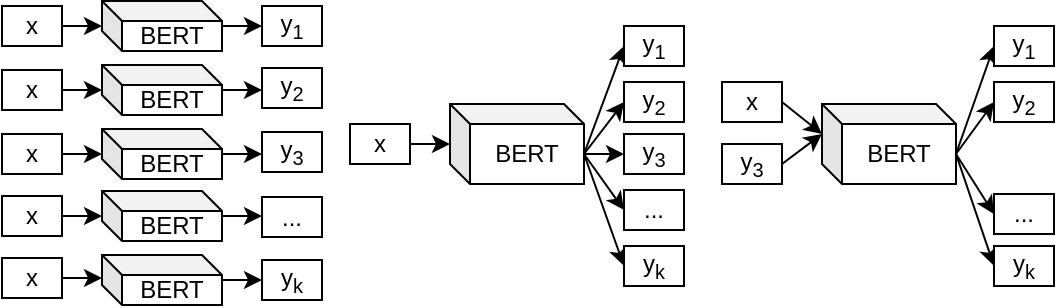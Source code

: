 <mxfile version="15.5.0" type="device"><diagram id="JYaRcw_FLZsF_1Qq-v1X" name="Page-1"><mxGraphModel dx="665" dy="333" grid="1" gridSize="10" guides="1" tooltips="1" connect="1" arrows="1" fold="1" page="1" pageScale="1" pageWidth="1654" pageHeight="1169" math="0" shadow="0"><root><mxCell id="0"/><mxCell id="1" parent="0"/><mxCell id="IELfR_4LVfiTC2vspQsf-15" value="y&lt;sub&gt;1&lt;/sub&gt;" style="rounded=0;whiteSpace=wrap;html=1;" vertex="1" parent="1"><mxGeometry x="780" y="276" width="30" height="20" as="geometry"/></mxCell><mxCell id="IELfR_4LVfiTC2vspQsf-16" value="y&lt;sub&gt;2&lt;/sub&gt;" style="rounded=0;whiteSpace=wrap;html=1;" vertex="1" parent="1"><mxGeometry x="780" y="307" width="30" height="20" as="geometry"/></mxCell><mxCell id="IELfR_4LVfiTC2vspQsf-17" value="y&lt;sub&gt;3&lt;span style=&quot;white-space: pre&quot;&gt;&lt;/span&gt;&lt;/sub&gt;" style="rounded=0;whiteSpace=wrap;html=1;" vertex="1" parent="1"><mxGeometry x="780" y="339" width="30" height="20" as="geometry"/></mxCell><mxCell id="IELfR_4LVfiTC2vspQsf-18" value="..." style="rounded=0;whiteSpace=wrap;html=1;" vertex="1" parent="1"><mxGeometry x="780" y="371.5" width="30" height="20" as="geometry"/></mxCell><mxCell id="IELfR_4LVfiTC2vspQsf-19" value="y&lt;sub&gt;k&lt;/sub&gt;" style="rounded=0;whiteSpace=wrap;html=1;" vertex="1" parent="1"><mxGeometry x="780" y="403" width="30" height="20" as="geometry"/></mxCell><mxCell id="IELfR_4LVfiTC2vspQsf-74" style="edgeStyle=none;rounded=0;orthogonalLoop=1;jettySize=auto;html=1;" edge="1" parent="1" source="IELfR_4LVfiTC2vspQsf-36" target="IELfR_4LVfiTC2vspQsf-72"><mxGeometry relative="1" as="geometry"/></mxCell><mxCell id="IELfR_4LVfiTC2vspQsf-36" value="x" style="rounded=0;whiteSpace=wrap;html=1;" vertex="1" parent="1"><mxGeometry x="650" y="276" width="30" height="20" as="geometry"/></mxCell><mxCell id="IELfR_4LVfiTC2vspQsf-59" style="edgeStyle=none;rounded=0;orthogonalLoop=1;jettySize=auto;html=1;exitX=0;exitY=0;exitDx=67;exitDy=25;exitPerimeter=0;entryX=0;entryY=0.5;entryDx=0;entryDy=0;" edge="1" source="IELfR_4LVfiTC2vspQsf-64" target="IELfR_4LVfiTC2vspQsf-67" parent="1"><mxGeometry relative="1" as="geometry"/></mxCell><mxCell id="IELfR_4LVfiTC2vspQsf-60" style="edgeStyle=none;rounded=0;orthogonalLoop=1;jettySize=auto;html=1;exitX=0;exitY=0;exitDx=67;exitDy=25;exitPerimeter=0;entryX=0;entryY=0.5;entryDx=0;entryDy=0;" edge="1" source="IELfR_4LVfiTC2vspQsf-64" target="IELfR_4LVfiTC2vspQsf-66" parent="1"><mxGeometry relative="1" as="geometry"/></mxCell><mxCell id="IELfR_4LVfiTC2vspQsf-61" style="edgeStyle=none;rounded=0;orthogonalLoop=1;jettySize=auto;html=1;exitX=0;exitY=0;exitDx=67;exitDy=25;exitPerimeter=0;entryX=0;entryY=0.5;entryDx=0;entryDy=0;" edge="1" source="IELfR_4LVfiTC2vspQsf-64" target="IELfR_4LVfiTC2vspQsf-65" parent="1"><mxGeometry relative="1" as="geometry"/></mxCell><mxCell id="IELfR_4LVfiTC2vspQsf-62" style="edgeStyle=none;rounded=0;orthogonalLoop=1;jettySize=auto;html=1;exitX=0;exitY=0;exitDx=67;exitDy=25;exitPerimeter=0;entryX=0;entryY=0.5;entryDx=0;entryDy=0;" edge="1" source="IELfR_4LVfiTC2vspQsf-64" target="IELfR_4LVfiTC2vspQsf-68" parent="1"><mxGeometry relative="1" as="geometry"/></mxCell><mxCell id="IELfR_4LVfiTC2vspQsf-63" style="edgeStyle=none;rounded=0;orthogonalLoop=1;jettySize=auto;html=1;exitX=0;exitY=0;exitDx=67;exitDy=25;exitPerimeter=0;entryX=0;entryY=0.5;entryDx=0;entryDy=0;" edge="1" source="IELfR_4LVfiTC2vspQsf-64" target="IELfR_4LVfiTC2vspQsf-69" parent="1"><mxGeometry relative="1" as="geometry"/></mxCell><mxCell id="IELfR_4LVfiTC2vspQsf-64" value="BERT" style="shape=cube;whiteSpace=wrap;html=1;boundedLbl=1;backgroundOutline=1;darkOpacity=0.05;darkOpacity2=0.1;size=10;direction=east;" vertex="1" parent="1"><mxGeometry x="874" y="325" width="67" height="40" as="geometry"/></mxCell><mxCell id="IELfR_4LVfiTC2vspQsf-65" value="y&lt;sub&gt;1&lt;/sub&gt;" style="rounded=0;whiteSpace=wrap;html=1;" vertex="1" parent="1"><mxGeometry x="961" y="286" width="30" height="20" as="geometry"/></mxCell><mxCell id="IELfR_4LVfiTC2vspQsf-66" value="y&lt;sub&gt;2&lt;/sub&gt;" style="rounded=0;whiteSpace=wrap;html=1;" vertex="1" parent="1"><mxGeometry x="961" y="314" width="30" height="20" as="geometry"/></mxCell><mxCell id="IELfR_4LVfiTC2vspQsf-67" value="y&lt;sub&gt;3&lt;span style=&quot;white-space: pre&quot;&gt;&lt;/span&gt;&lt;/sub&gt;" style="rounded=0;whiteSpace=wrap;html=1;" vertex="1" parent="1"><mxGeometry x="961" y="340" width="30" height="20" as="geometry"/></mxCell><mxCell id="IELfR_4LVfiTC2vspQsf-68" value="..." style="rounded=0;whiteSpace=wrap;html=1;" vertex="1" parent="1"><mxGeometry x="961" y="368" width="30" height="20" as="geometry"/></mxCell><mxCell id="IELfR_4LVfiTC2vspQsf-69" value="y&lt;sub&gt;k&lt;/sub&gt;" style="rounded=0;whiteSpace=wrap;html=1;" vertex="1" parent="1"><mxGeometry x="961" y="396" width="30" height="20" as="geometry"/></mxCell><mxCell id="IELfR_4LVfiTC2vspQsf-70" style="edgeStyle=none;rounded=0;orthogonalLoop=1;jettySize=auto;html=1;exitX=1;exitY=0.5;exitDx=0;exitDy=0;entryX=0;entryY=0;entryDx=0;entryDy=20;entryPerimeter=0;" edge="1" source="IELfR_4LVfiTC2vspQsf-71" target="IELfR_4LVfiTC2vspQsf-64" parent="1"><mxGeometry relative="1" as="geometry"/></mxCell><mxCell id="IELfR_4LVfiTC2vspQsf-71" value="x" style="rounded=0;whiteSpace=wrap;html=1;" vertex="1" parent="1"><mxGeometry x="824" y="335" width="30" height="20" as="geometry"/></mxCell><mxCell id="IELfR_4LVfiTC2vspQsf-73" style="edgeStyle=none;rounded=0;orthogonalLoop=1;jettySize=auto;html=1;entryX=0;entryY=0.5;entryDx=0;entryDy=0;" edge="1" parent="1" source="IELfR_4LVfiTC2vspQsf-72" target="IELfR_4LVfiTC2vspQsf-15"><mxGeometry relative="1" as="geometry"/></mxCell><mxCell id="IELfR_4LVfiTC2vspQsf-72" value="BERT" style="shape=cube;whiteSpace=wrap;html=1;boundedLbl=1;backgroundOutline=1;darkOpacity=0.05;darkOpacity2=0.1;size=10;direction=east;" vertex="1" parent="1"><mxGeometry x="700" y="273.5" width="60" height="25" as="geometry"/></mxCell><mxCell id="IELfR_4LVfiTC2vspQsf-80" style="edgeStyle=none;rounded=0;orthogonalLoop=1;jettySize=auto;html=1;" edge="1" source="IELfR_4LVfiTC2vspQsf-81" target="IELfR_4LVfiTC2vspQsf-83" parent="1"><mxGeometry relative="1" as="geometry"/></mxCell><mxCell id="IELfR_4LVfiTC2vspQsf-81" value="x" style="rounded=0;whiteSpace=wrap;html=1;" vertex="1" parent="1"><mxGeometry x="650" y="308" width="30" height="20" as="geometry"/></mxCell><mxCell id="IELfR_4LVfiTC2vspQsf-82" style="edgeStyle=none;rounded=0;orthogonalLoop=1;jettySize=auto;html=1;entryX=0;entryY=0.5;entryDx=0;entryDy=0;" edge="1" source="IELfR_4LVfiTC2vspQsf-83" parent="1"><mxGeometry relative="1" as="geometry"><mxPoint x="780" y="318" as="targetPoint"/></mxGeometry></mxCell><mxCell id="IELfR_4LVfiTC2vspQsf-83" value="BERT" style="shape=cube;whiteSpace=wrap;html=1;boundedLbl=1;backgroundOutline=1;darkOpacity=0.05;darkOpacity2=0.1;size=10;direction=east;" vertex="1" parent="1"><mxGeometry x="700" y="305.5" width="60" height="25" as="geometry"/></mxCell><mxCell id="IELfR_4LVfiTC2vspQsf-84" style="edgeStyle=none;rounded=0;orthogonalLoop=1;jettySize=auto;html=1;" edge="1" source="IELfR_4LVfiTC2vspQsf-85" target="IELfR_4LVfiTC2vspQsf-87" parent="1"><mxGeometry relative="1" as="geometry"/></mxCell><mxCell id="IELfR_4LVfiTC2vspQsf-85" value="x" style="rounded=0;whiteSpace=wrap;html=1;" vertex="1" parent="1"><mxGeometry x="650" y="340" width="30" height="20" as="geometry"/></mxCell><mxCell id="IELfR_4LVfiTC2vspQsf-86" style="edgeStyle=none;rounded=0;orthogonalLoop=1;jettySize=auto;html=1;entryX=0;entryY=0.5;entryDx=0;entryDy=0;" edge="1" source="IELfR_4LVfiTC2vspQsf-87" parent="1"><mxGeometry relative="1" as="geometry"><mxPoint x="780" y="350" as="targetPoint"/></mxGeometry></mxCell><mxCell id="IELfR_4LVfiTC2vspQsf-87" value="BERT" style="shape=cube;whiteSpace=wrap;html=1;boundedLbl=1;backgroundOutline=1;darkOpacity=0.05;darkOpacity2=0.1;size=10;direction=east;" vertex="1" parent="1"><mxGeometry x="700" y="337.5" width="60" height="25" as="geometry"/></mxCell><mxCell id="IELfR_4LVfiTC2vspQsf-88" style="edgeStyle=none;rounded=0;orthogonalLoop=1;jettySize=auto;html=1;" edge="1" source="IELfR_4LVfiTC2vspQsf-89" target="IELfR_4LVfiTC2vspQsf-91" parent="1"><mxGeometry relative="1" as="geometry"/></mxCell><mxCell id="IELfR_4LVfiTC2vspQsf-89" value="x" style="rounded=0;whiteSpace=wrap;html=1;" vertex="1" parent="1"><mxGeometry x="650" y="371" width="30" height="20" as="geometry"/></mxCell><mxCell id="IELfR_4LVfiTC2vspQsf-90" style="edgeStyle=none;rounded=0;orthogonalLoop=1;jettySize=auto;html=1;entryX=0;entryY=0.5;entryDx=0;entryDy=0;" edge="1" source="IELfR_4LVfiTC2vspQsf-91" parent="1"><mxGeometry relative="1" as="geometry"><mxPoint x="780" y="381" as="targetPoint"/></mxGeometry></mxCell><mxCell id="IELfR_4LVfiTC2vspQsf-91" value="BERT" style="shape=cube;whiteSpace=wrap;html=1;boundedLbl=1;backgroundOutline=1;darkOpacity=0.05;darkOpacity2=0.1;size=10;direction=east;" vertex="1" parent="1"><mxGeometry x="700" y="368.5" width="60" height="25" as="geometry"/></mxCell><mxCell id="IELfR_4LVfiTC2vspQsf-125" style="edgeStyle=none;rounded=0;orthogonalLoop=1;jettySize=auto;html=1;entryX=0;entryY=0.46;entryDx=0;entryDy=0;entryPerimeter=0;" edge="1" parent="1" source="IELfR_4LVfiTC2vspQsf-93" target="IELfR_4LVfiTC2vspQsf-95"><mxGeometry relative="1" as="geometry"/></mxCell><mxCell id="IELfR_4LVfiTC2vspQsf-93" value="x" style="rounded=0;whiteSpace=wrap;html=1;" vertex="1" parent="1"><mxGeometry x="650" y="402" width="30" height="20" as="geometry"/></mxCell><mxCell id="IELfR_4LVfiTC2vspQsf-94" style="edgeStyle=none;rounded=0;orthogonalLoop=1;jettySize=auto;html=1;entryX=0;entryY=0.5;entryDx=0;entryDy=0;" edge="1" source="IELfR_4LVfiTC2vspQsf-95" parent="1" target="IELfR_4LVfiTC2vspQsf-19"><mxGeometry relative="1" as="geometry"><mxPoint x="780" y="417" as="targetPoint"/></mxGeometry></mxCell><mxCell id="IELfR_4LVfiTC2vspQsf-95" value="BERT" style="shape=cube;whiteSpace=wrap;html=1;boundedLbl=1;backgroundOutline=1;darkOpacity=0.05;darkOpacity2=0.1;size=10;direction=east;" vertex="1" parent="1"><mxGeometry x="700" y="400.5" width="60" height="25" as="geometry"/></mxCell><mxCell id="IELfR_4LVfiTC2vspQsf-97" style="edgeStyle=none;rounded=0;orthogonalLoop=1;jettySize=auto;html=1;exitX=0;exitY=0;exitDx=67;exitDy=25;exitPerimeter=0;entryX=0;entryY=0.5;entryDx=0;entryDy=0;" edge="1" source="IELfR_4LVfiTC2vspQsf-101" target="IELfR_4LVfiTC2vspQsf-103" parent="1"><mxGeometry relative="1" as="geometry"/></mxCell><mxCell id="IELfR_4LVfiTC2vspQsf-98" style="edgeStyle=none;rounded=0;orthogonalLoop=1;jettySize=auto;html=1;exitX=0;exitY=0;exitDx=67;exitDy=25;exitPerimeter=0;entryX=0;entryY=0.5;entryDx=0;entryDy=0;" edge="1" source="IELfR_4LVfiTC2vspQsf-101" target="IELfR_4LVfiTC2vspQsf-123" parent="1"><mxGeometry relative="1" as="geometry"><mxPoint x="1000" y="295.5" as="targetPoint"/></mxGeometry></mxCell><mxCell id="IELfR_4LVfiTC2vspQsf-99" style="edgeStyle=none;rounded=0;orthogonalLoop=1;jettySize=auto;html=1;exitX=0;exitY=0;exitDx=67;exitDy=25;exitPerimeter=0;entryX=0;entryY=0.5;entryDx=0;entryDy=0;" edge="1" source="IELfR_4LVfiTC2vspQsf-101" target="IELfR_4LVfiTC2vspQsf-105" parent="1"><mxGeometry relative="1" as="geometry"/></mxCell><mxCell id="IELfR_4LVfiTC2vspQsf-100" style="edgeStyle=none;rounded=0;orthogonalLoop=1;jettySize=auto;html=1;exitX=0;exitY=0;exitDx=67;exitDy=25;exitPerimeter=0;entryX=0;entryY=0.5;entryDx=0;entryDy=0;" edge="1" source="IELfR_4LVfiTC2vspQsf-101" target="IELfR_4LVfiTC2vspQsf-122" parent="1"><mxGeometry relative="1" as="geometry"><mxPoint x="1000" y="408" as="targetPoint"/></mxGeometry></mxCell><mxCell id="IELfR_4LVfiTC2vspQsf-101" value="BERT" style="shape=cube;whiteSpace=wrap;html=1;boundedLbl=1;backgroundOutline=1;darkOpacity=0.05;darkOpacity2=0.1;size=10;direction=east;" vertex="1" parent="1"><mxGeometry x="1060" y="325" width="67" height="40" as="geometry"/></mxCell><mxCell id="IELfR_4LVfiTC2vspQsf-103" value="y&lt;sub&gt;2&lt;/sub&gt;" style="rounded=0;whiteSpace=wrap;html=1;" vertex="1" parent="1"><mxGeometry x="1146" y="314" width="30" height="20" as="geometry"/></mxCell><mxCell id="IELfR_4LVfiTC2vspQsf-110" style="edgeStyle=none;rounded=0;orthogonalLoop=1;jettySize=auto;html=1;exitX=1;exitY=0.5;exitDx=0;exitDy=0;entryX=0;entryY=0;entryDx=0;entryDy=15;entryPerimeter=0;" edge="1" parent="1" source="IELfR_4LVfiTC2vspQsf-104" target="IELfR_4LVfiTC2vspQsf-101"><mxGeometry relative="1" as="geometry"><mxPoint x="1050" y="350" as="targetPoint"/></mxGeometry></mxCell><mxCell id="IELfR_4LVfiTC2vspQsf-104" value="y&lt;sub&gt;3&lt;span style=&quot;white-space: pre&quot;&gt;&lt;/span&gt;&lt;/sub&gt;" style="rounded=0;whiteSpace=wrap;html=1;" vertex="1" parent="1"><mxGeometry x="1010" y="345" width="30" height="20" as="geometry"/></mxCell><mxCell id="IELfR_4LVfiTC2vspQsf-105" value="..." style="rounded=0;whiteSpace=wrap;html=1;" vertex="1" parent="1"><mxGeometry x="1146" y="370" width="30" height="20" as="geometry"/></mxCell><mxCell id="IELfR_4LVfiTC2vspQsf-111" style="edgeStyle=none;rounded=0;orthogonalLoop=1;jettySize=auto;html=1;exitX=1;exitY=0.5;exitDx=0;exitDy=0;entryX=0;entryY=0;entryDx=0;entryDy=15;entryPerimeter=0;" edge="1" parent="1" source="IELfR_4LVfiTC2vspQsf-108" target="IELfR_4LVfiTC2vspQsf-101"><mxGeometry relative="1" as="geometry"/></mxCell><mxCell id="IELfR_4LVfiTC2vspQsf-108" value="x" style="rounded=0;whiteSpace=wrap;html=1;" vertex="1" parent="1"><mxGeometry x="1010" y="314" width="30" height="20" as="geometry"/></mxCell><mxCell id="IELfR_4LVfiTC2vspQsf-122" value="y&lt;sub&gt;k&lt;/sub&gt;" style="rounded=0;whiteSpace=wrap;html=1;" vertex="1" parent="1"><mxGeometry x="1146" y="396" width="30" height="20" as="geometry"/></mxCell><mxCell id="IELfR_4LVfiTC2vspQsf-123" value="y&lt;sub&gt;1&lt;/sub&gt;" style="rounded=0;whiteSpace=wrap;html=1;" vertex="1" parent="1"><mxGeometry x="1146" y="286" width="30" height="20" as="geometry"/></mxCell></root></mxGraphModel></diagram></mxfile>